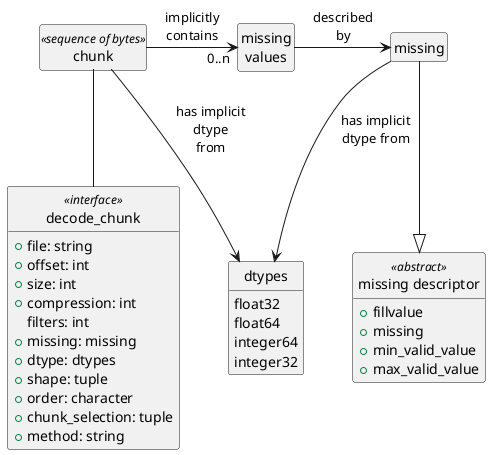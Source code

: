@startuml

hide circle
hide empty methods
hide empty attributes

class "missing descriptor" <<abstract>>  {
    +fillvalue
    +missing
    +min_valid_value
    +max_valid_value
}

enum dtypes  {
    float32
    float64
    integer64
    integer32
}

class decode_chunk <<interface>>   {
    +file: string 
    +offset: int 
    +size: int 
    +compression: int
    filters: int
    +missing: missing
    +dtype: dtypes
    +shape: tuple
    +order: character 
    +chunk_selection: tuple
    +method: string

    }

    class missing

    missing --|>"missing descriptor" 
    class chunk <<sequence of bytes>>
    class "missing\nvalues" as MV

    chunk -- decode_chunk

    
    missing -> dtypes: has implicit\ndtype from
    chunk --> dtypes: has implicit\ndtype\nfrom 
    chunk -> "0..n" MV: implicitly\ncontains 
    MV -> missing: described\nby


@enduml